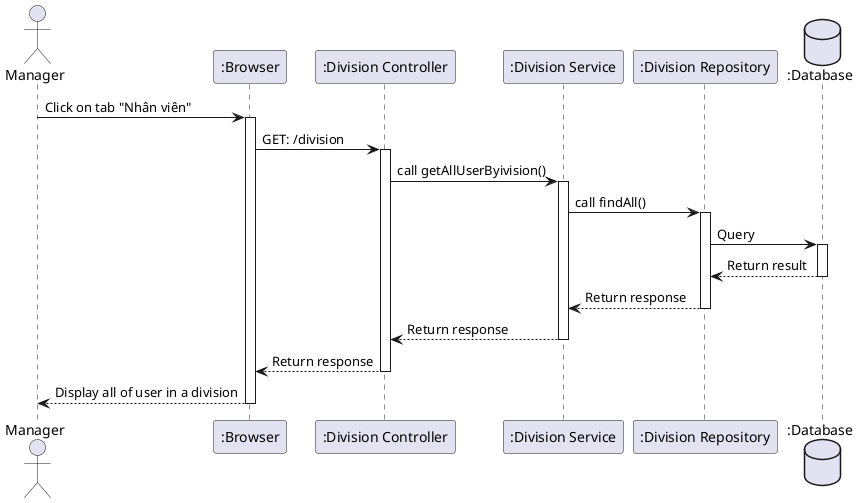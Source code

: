 @startuml

actor Manager as user
participant ":Browser" as a
participant ":Division Controller" as b
participant ":Division Service" as c
participant ":Division Repository" as d
database ":Database" as e

user -> a++: Click on tab "Nhân viên"
a -> b++: GET: /division
b -> c++: call getAllUserByivision()
c -> d++: call findAll()
d -> e++: Query
e --> d--: Return result
d --> c--: Return response
c --> b--: Return response
b --> a--: Return response
a --> user--: Display all of user in a division
@enduml